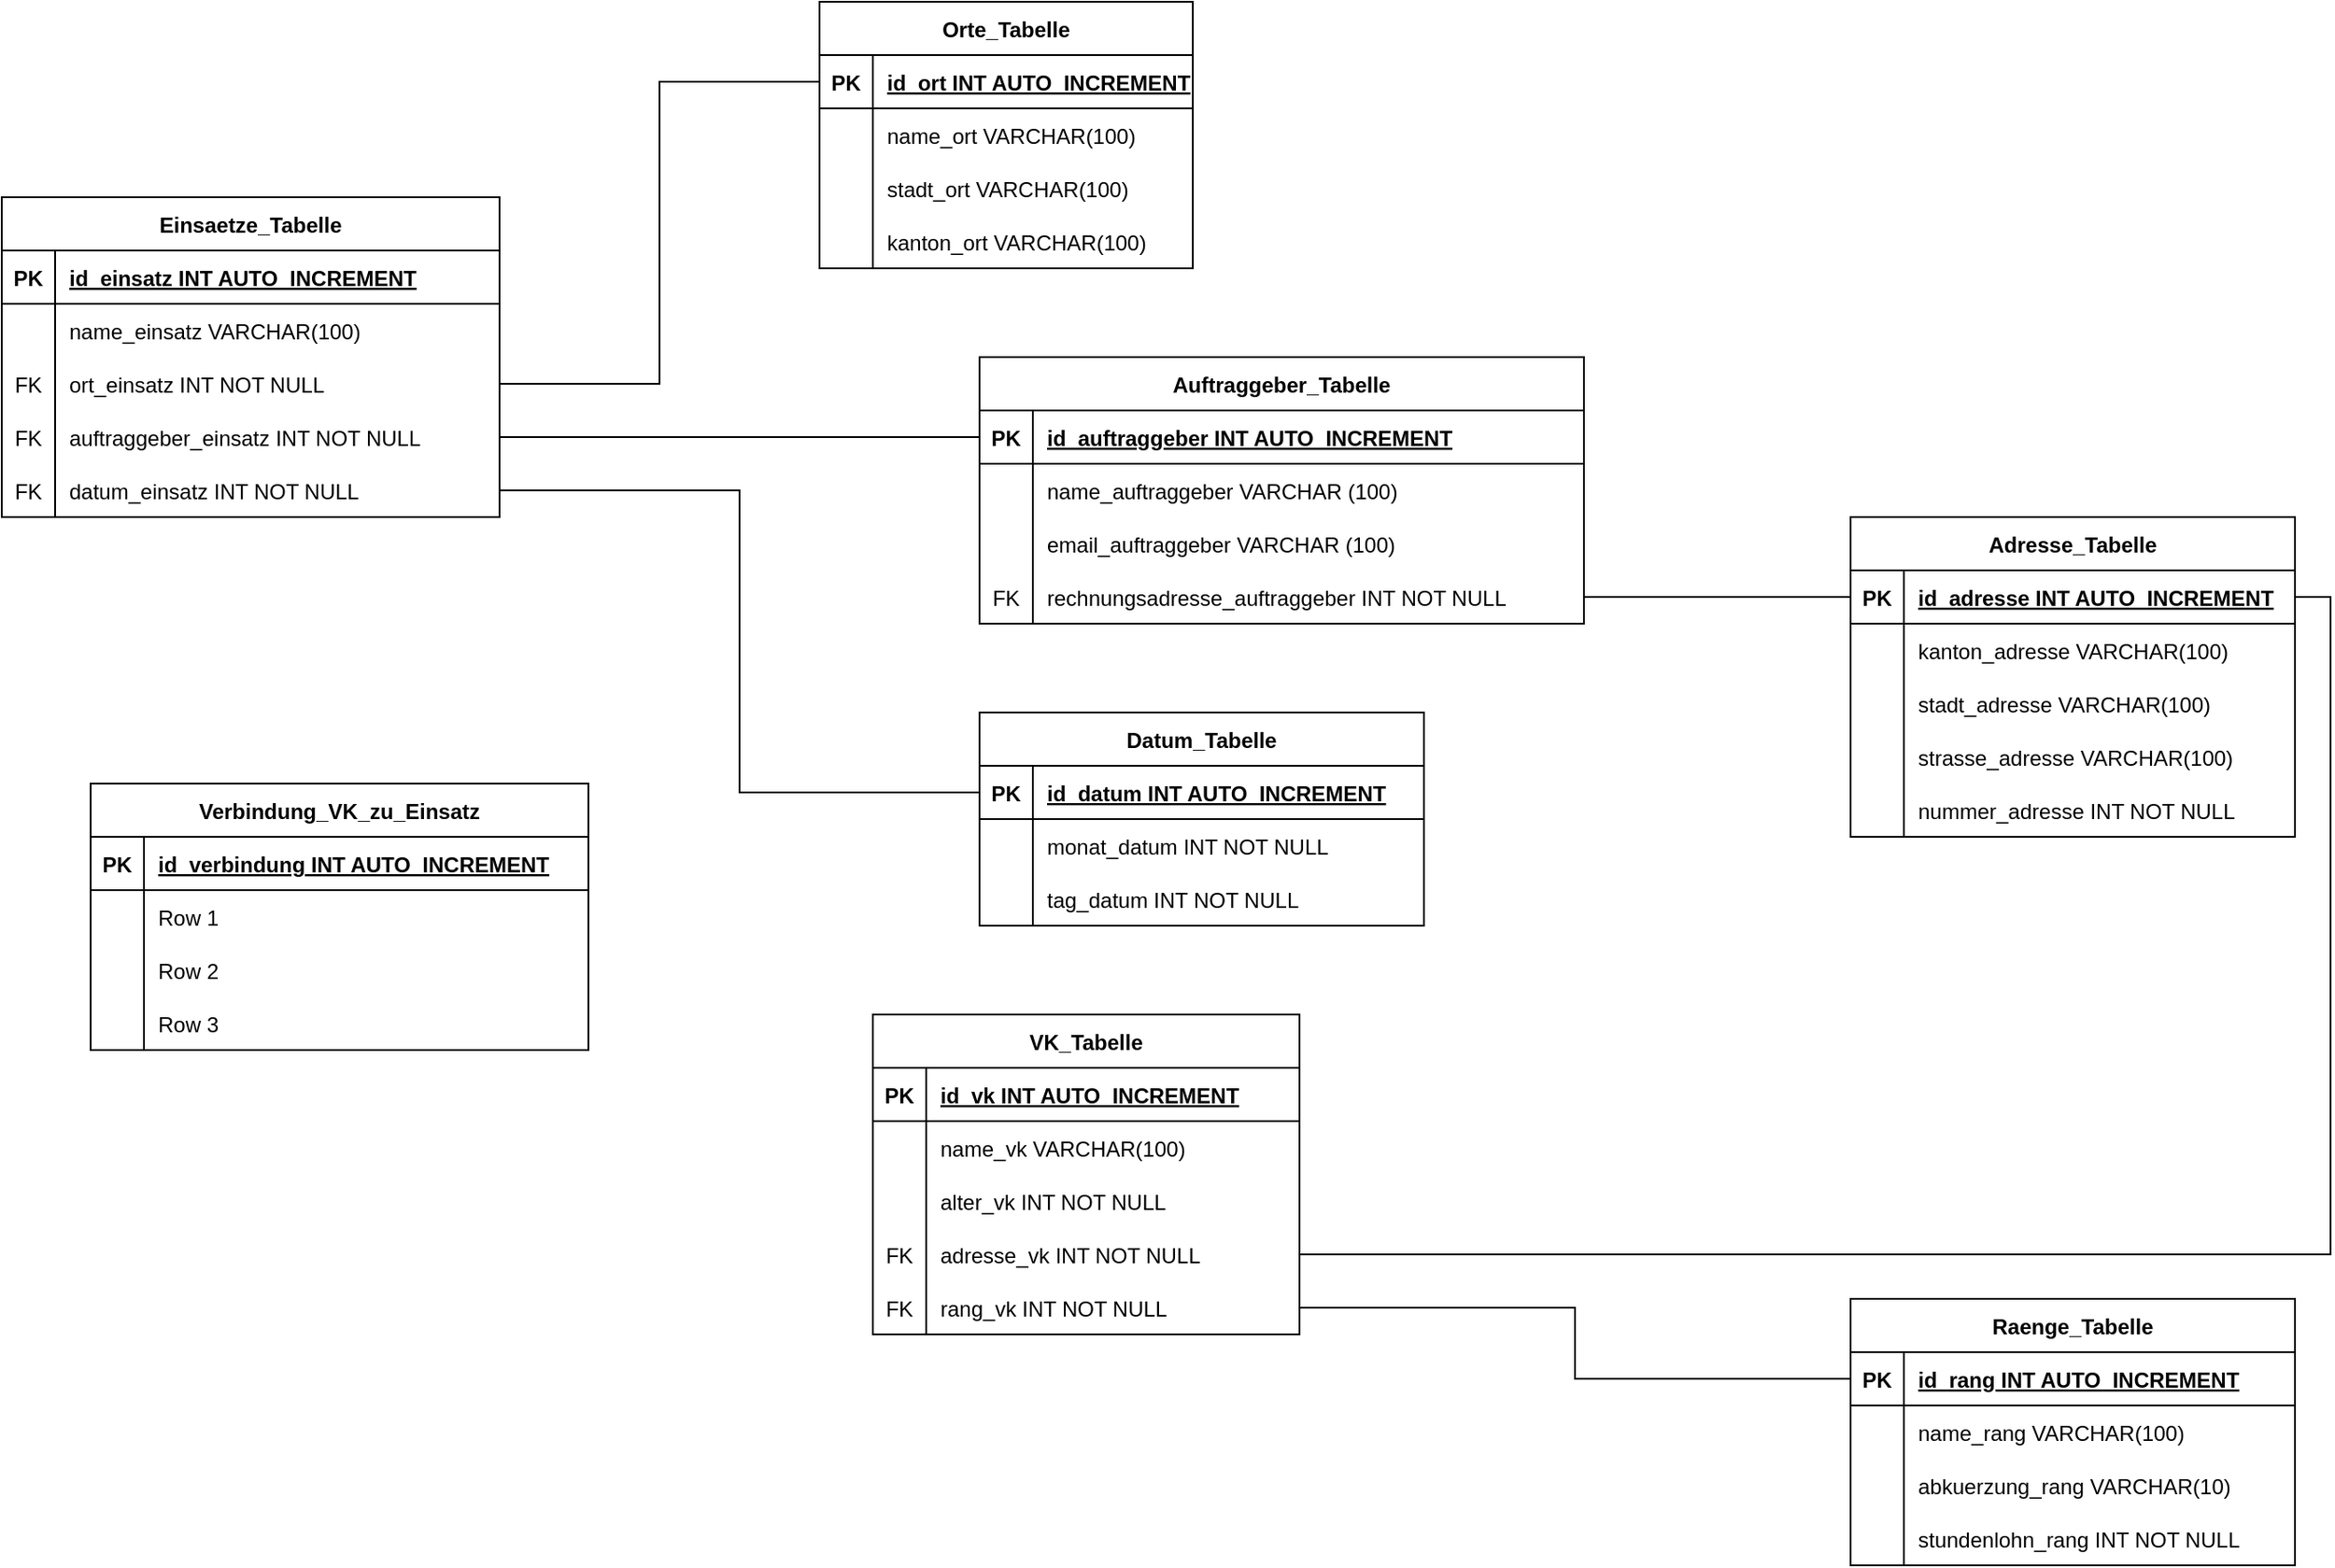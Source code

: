 <mxfile version="20.5.3" type="device"><diagram id="R2lEEEUBdFMjLlhIrx00" name="Page-1"><mxGraphModel dx="1673" dy="934" grid="1" gridSize="10" guides="1" tooltips="1" connect="1" arrows="1" fold="1" page="1" pageScale="1" pageWidth="4681" pageHeight="3300" math="0" shadow="0" extFonts="Permanent Marker^https://fonts.googleapis.com/css?family=Permanent+Marker"><root><mxCell id="0"/><mxCell id="1" parent="0"/><mxCell id="id23W13B1p6ugP3tSp5j-1" value="Einsaetze_Tabelle" style="shape=table;startSize=30;container=1;collapsible=1;childLayout=tableLayout;fixedRows=1;rowLines=0;fontStyle=1;align=center;resizeLast=1;" vertex="1" parent="1"><mxGeometry x="140" y="570" width="280" height="180" as="geometry"/></mxCell><mxCell id="id23W13B1p6ugP3tSp5j-2" value="" style="shape=tableRow;horizontal=0;startSize=0;swimlaneHead=0;swimlaneBody=0;fillColor=none;collapsible=0;dropTarget=0;points=[[0,0.5],[1,0.5]];portConstraint=eastwest;top=0;left=0;right=0;bottom=1;" vertex="1" parent="id23W13B1p6ugP3tSp5j-1"><mxGeometry y="30" width="280" height="30" as="geometry"/></mxCell><mxCell id="id23W13B1p6ugP3tSp5j-3" value="PK" style="shape=partialRectangle;connectable=0;fillColor=none;top=0;left=0;bottom=0;right=0;fontStyle=1;overflow=hidden;" vertex="1" parent="id23W13B1p6ugP3tSp5j-2"><mxGeometry width="30" height="30" as="geometry"><mxRectangle width="30" height="30" as="alternateBounds"/></mxGeometry></mxCell><mxCell id="id23W13B1p6ugP3tSp5j-4" value="id_einsatz INT AUTO_INCREMENT" style="shape=partialRectangle;connectable=0;fillColor=none;top=0;left=0;bottom=0;right=0;align=left;spacingLeft=6;fontStyle=5;overflow=hidden;" vertex="1" parent="id23W13B1p6ugP3tSp5j-2"><mxGeometry x="30" width="250" height="30" as="geometry"><mxRectangle width="250" height="30" as="alternateBounds"/></mxGeometry></mxCell><mxCell id="id23W13B1p6ugP3tSp5j-5" value="" style="shape=tableRow;horizontal=0;startSize=0;swimlaneHead=0;swimlaneBody=0;fillColor=none;collapsible=0;dropTarget=0;points=[[0,0.5],[1,0.5]];portConstraint=eastwest;top=0;left=0;right=0;bottom=0;" vertex="1" parent="id23W13B1p6ugP3tSp5j-1"><mxGeometry y="60" width="280" height="30" as="geometry"/></mxCell><mxCell id="id23W13B1p6ugP3tSp5j-6" value="" style="shape=partialRectangle;connectable=0;fillColor=none;top=0;left=0;bottom=0;right=0;editable=1;overflow=hidden;" vertex="1" parent="id23W13B1p6ugP3tSp5j-5"><mxGeometry width="30" height="30" as="geometry"><mxRectangle width="30" height="30" as="alternateBounds"/></mxGeometry></mxCell><mxCell id="id23W13B1p6ugP3tSp5j-7" value="name_einsatz VARCHAR(100)" style="shape=partialRectangle;connectable=0;fillColor=none;top=0;left=0;bottom=0;right=0;align=left;spacingLeft=6;overflow=hidden;" vertex="1" parent="id23W13B1p6ugP3tSp5j-5"><mxGeometry x="30" width="250" height="30" as="geometry"><mxRectangle width="250" height="30" as="alternateBounds"/></mxGeometry></mxCell><mxCell id="id23W13B1p6ugP3tSp5j-8" value="" style="shape=tableRow;horizontal=0;startSize=0;swimlaneHead=0;swimlaneBody=0;fillColor=none;collapsible=0;dropTarget=0;points=[[0,0.5],[1,0.5]];portConstraint=eastwest;top=0;left=0;right=0;bottom=0;" vertex="1" parent="id23W13B1p6ugP3tSp5j-1"><mxGeometry y="90" width="280" height="30" as="geometry"/></mxCell><mxCell id="id23W13B1p6ugP3tSp5j-9" value="FK" style="shape=partialRectangle;connectable=0;fillColor=none;top=0;left=0;bottom=0;right=0;editable=1;overflow=hidden;" vertex="1" parent="id23W13B1p6ugP3tSp5j-8"><mxGeometry width="30" height="30" as="geometry"><mxRectangle width="30" height="30" as="alternateBounds"/></mxGeometry></mxCell><mxCell id="id23W13B1p6ugP3tSp5j-10" value="ort_einsatz INT NOT NULL" style="shape=partialRectangle;connectable=0;fillColor=none;top=0;left=0;bottom=0;right=0;align=left;spacingLeft=6;overflow=hidden;" vertex="1" parent="id23W13B1p6ugP3tSp5j-8"><mxGeometry x="30" width="250" height="30" as="geometry"><mxRectangle width="250" height="30" as="alternateBounds"/></mxGeometry></mxCell><mxCell id="id23W13B1p6ugP3tSp5j-11" value="" style="shape=tableRow;horizontal=0;startSize=0;swimlaneHead=0;swimlaneBody=0;fillColor=none;collapsible=0;dropTarget=0;points=[[0,0.5],[1,0.5]];portConstraint=eastwest;top=0;left=0;right=0;bottom=0;" vertex="1" parent="id23W13B1p6ugP3tSp5j-1"><mxGeometry y="120" width="280" height="30" as="geometry"/></mxCell><mxCell id="id23W13B1p6ugP3tSp5j-12" value="FK" style="shape=partialRectangle;connectable=0;fillColor=none;top=0;left=0;bottom=0;right=0;editable=1;overflow=hidden;" vertex="1" parent="id23W13B1p6ugP3tSp5j-11"><mxGeometry width="30" height="30" as="geometry"><mxRectangle width="30" height="30" as="alternateBounds"/></mxGeometry></mxCell><mxCell id="id23W13B1p6ugP3tSp5j-13" value="auftraggeber_einsatz INT NOT NULL" style="shape=partialRectangle;connectable=0;fillColor=none;top=0;left=0;bottom=0;right=0;align=left;spacingLeft=6;overflow=hidden;" vertex="1" parent="id23W13B1p6ugP3tSp5j-11"><mxGeometry x="30" width="250" height="30" as="geometry"><mxRectangle width="250" height="30" as="alternateBounds"/></mxGeometry></mxCell><mxCell id="id23W13B1p6ugP3tSp5j-30" value="" style="shape=tableRow;horizontal=0;startSize=0;swimlaneHead=0;swimlaneBody=0;fillColor=none;collapsible=0;dropTarget=0;points=[[0,0.5],[1,0.5]];portConstraint=eastwest;top=0;left=0;right=0;bottom=0;" vertex="1" parent="id23W13B1p6ugP3tSp5j-1"><mxGeometry y="150" width="280" height="30" as="geometry"/></mxCell><mxCell id="id23W13B1p6ugP3tSp5j-31" value="FK" style="shape=partialRectangle;connectable=0;fillColor=none;top=0;left=0;bottom=0;right=0;editable=1;overflow=hidden;" vertex="1" parent="id23W13B1p6ugP3tSp5j-30"><mxGeometry width="30" height="30" as="geometry"><mxRectangle width="30" height="30" as="alternateBounds"/></mxGeometry></mxCell><mxCell id="id23W13B1p6ugP3tSp5j-32" value="datum_einsatz INT NOT NULL" style="shape=partialRectangle;connectable=0;fillColor=none;top=0;left=0;bottom=0;right=0;align=left;spacingLeft=6;overflow=hidden;" vertex="1" parent="id23W13B1p6ugP3tSp5j-30"><mxGeometry x="30" width="250" height="30" as="geometry"><mxRectangle width="250" height="30" as="alternateBounds"/></mxGeometry></mxCell><mxCell id="id23W13B1p6ugP3tSp5j-14" value="Orte_Tabelle" style="shape=table;startSize=30;container=1;collapsible=1;childLayout=tableLayout;fixedRows=1;rowLines=0;fontStyle=1;align=center;resizeLast=1;" vertex="1" parent="1"><mxGeometry x="600" y="460" width="210" height="150" as="geometry"/></mxCell><mxCell id="id23W13B1p6ugP3tSp5j-15" value="" style="shape=tableRow;horizontal=0;startSize=0;swimlaneHead=0;swimlaneBody=0;fillColor=none;collapsible=0;dropTarget=0;points=[[0,0.5],[1,0.5]];portConstraint=eastwest;top=0;left=0;right=0;bottom=1;" vertex="1" parent="id23W13B1p6ugP3tSp5j-14"><mxGeometry y="30" width="210" height="30" as="geometry"/></mxCell><mxCell id="id23W13B1p6ugP3tSp5j-16" value="PK" style="shape=partialRectangle;connectable=0;fillColor=none;top=0;left=0;bottom=0;right=0;fontStyle=1;overflow=hidden;" vertex="1" parent="id23W13B1p6ugP3tSp5j-15"><mxGeometry width="30" height="30" as="geometry"><mxRectangle width="30" height="30" as="alternateBounds"/></mxGeometry></mxCell><mxCell id="id23W13B1p6ugP3tSp5j-17" value="id_ort INT AUTO_INCREMENT" style="shape=partialRectangle;connectable=0;fillColor=none;top=0;left=0;bottom=0;right=0;align=left;spacingLeft=6;fontStyle=5;overflow=hidden;" vertex="1" parent="id23W13B1p6ugP3tSp5j-15"><mxGeometry x="30" width="180" height="30" as="geometry"><mxRectangle width="180" height="30" as="alternateBounds"/></mxGeometry></mxCell><mxCell id="id23W13B1p6ugP3tSp5j-18" value="" style="shape=tableRow;horizontal=0;startSize=0;swimlaneHead=0;swimlaneBody=0;fillColor=none;collapsible=0;dropTarget=0;points=[[0,0.5],[1,0.5]];portConstraint=eastwest;top=0;left=0;right=0;bottom=0;" vertex="1" parent="id23W13B1p6ugP3tSp5j-14"><mxGeometry y="60" width="210" height="30" as="geometry"/></mxCell><mxCell id="id23W13B1p6ugP3tSp5j-19" value="" style="shape=partialRectangle;connectable=0;fillColor=none;top=0;left=0;bottom=0;right=0;editable=1;overflow=hidden;" vertex="1" parent="id23W13B1p6ugP3tSp5j-18"><mxGeometry width="30" height="30" as="geometry"><mxRectangle width="30" height="30" as="alternateBounds"/></mxGeometry></mxCell><mxCell id="id23W13B1p6ugP3tSp5j-20" value="name_ort VARCHAR(100)" style="shape=partialRectangle;connectable=0;fillColor=none;top=0;left=0;bottom=0;right=0;align=left;spacingLeft=6;overflow=hidden;" vertex="1" parent="id23W13B1p6ugP3tSp5j-18"><mxGeometry x="30" width="180" height="30" as="geometry"><mxRectangle width="180" height="30" as="alternateBounds"/></mxGeometry></mxCell><mxCell id="id23W13B1p6ugP3tSp5j-21" value="" style="shape=tableRow;horizontal=0;startSize=0;swimlaneHead=0;swimlaneBody=0;fillColor=none;collapsible=0;dropTarget=0;points=[[0,0.5],[1,0.5]];portConstraint=eastwest;top=0;left=0;right=0;bottom=0;" vertex="1" parent="id23W13B1p6ugP3tSp5j-14"><mxGeometry y="90" width="210" height="30" as="geometry"/></mxCell><mxCell id="id23W13B1p6ugP3tSp5j-22" value="" style="shape=partialRectangle;connectable=0;fillColor=none;top=0;left=0;bottom=0;right=0;editable=1;overflow=hidden;" vertex="1" parent="id23W13B1p6ugP3tSp5j-21"><mxGeometry width="30" height="30" as="geometry"><mxRectangle width="30" height="30" as="alternateBounds"/></mxGeometry></mxCell><mxCell id="id23W13B1p6ugP3tSp5j-23" value="stadt_ort VARCHAR(100)" style="shape=partialRectangle;connectable=0;fillColor=none;top=0;left=0;bottom=0;right=0;align=left;spacingLeft=6;overflow=hidden;" vertex="1" parent="id23W13B1p6ugP3tSp5j-21"><mxGeometry x="30" width="180" height="30" as="geometry"><mxRectangle width="180" height="30" as="alternateBounds"/></mxGeometry></mxCell><mxCell id="id23W13B1p6ugP3tSp5j-24" value="" style="shape=tableRow;horizontal=0;startSize=0;swimlaneHead=0;swimlaneBody=0;fillColor=none;collapsible=0;dropTarget=0;points=[[0,0.5],[1,0.5]];portConstraint=eastwest;top=0;left=0;right=0;bottom=0;" vertex="1" parent="id23W13B1p6ugP3tSp5j-14"><mxGeometry y="120" width="210" height="30" as="geometry"/></mxCell><mxCell id="id23W13B1p6ugP3tSp5j-25" value="" style="shape=partialRectangle;connectable=0;fillColor=none;top=0;left=0;bottom=0;right=0;editable=1;overflow=hidden;" vertex="1" parent="id23W13B1p6ugP3tSp5j-24"><mxGeometry width="30" height="30" as="geometry"><mxRectangle width="30" height="30" as="alternateBounds"/></mxGeometry></mxCell><mxCell id="id23W13B1p6ugP3tSp5j-26" value="kanton_ort VARCHAR(100)" style="shape=partialRectangle;connectable=0;fillColor=none;top=0;left=0;bottom=0;right=0;align=left;spacingLeft=6;overflow=hidden;" vertex="1" parent="id23W13B1p6ugP3tSp5j-24"><mxGeometry x="30" width="180" height="30" as="geometry"><mxRectangle width="180" height="30" as="alternateBounds"/></mxGeometry></mxCell><mxCell id="id23W13B1p6ugP3tSp5j-33" value="Auftraggeber_Tabelle" style="shape=table;startSize=30;container=1;collapsible=1;childLayout=tableLayout;fixedRows=1;rowLines=0;fontStyle=1;align=center;resizeLast=1;" vertex="1" parent="1"><mxGeometry x="690" y="660" width="340" height="150" as="geometry"/></mxCell><mxCell id="id23W13B1p6ugP3tSp5j-34" value="" style="shape=tableRow;horizontal=0;startSize=0;swimlaneHead=0;swimlaneBody=0;fillColor=none;collapsible=0;dropTarget=0;points=[[0,0.5],[1,0.5]];portConstraint=eastwest;top=0;left=0;right=0;bottom=1;" vertex="1" parent="id23W13B1p6ugP3tSp5j-33"><mxGeometry y="30" width="340" height="30" as="geometry"/></mxCell><mxCell id="id23W13B1p6ugP3tSp5j-35" value="PK" style="shape=partialRectangle;connectable=0;fillColor=none;top=0;left=0;bottom=0;right=0;fontStyle=1;overflow=hidden;" vertex="1" parent="id23W13B1p6ugP3tSp5j-34"><mxGeometry width="30" height="30" as="geometry"><mxRectangle width="30" height="30" as="alternateBounds"/></mxGeometry></mxCell><mxCell id="id23W13B1p6ugP3tSp5j-36" value="id_auftraggeber INT AUTO_INCREMENT" style="shape=partialRectangle;connectable=0;fillColor=none;top=0;left=0;bottom=0;right=0;align=left;spacingLeft=6;fontStyle=5;overflow=hidden;" vertex="1" parent="id23W13B1p6ugP3tSp5j-34"><mxGeometry x="30" width="310" height="30" as="geometry"><mxRectangle width="310" height="30" as="alternateBounds"/></mxGeometry></mxCell><mxCell id="id23W13B1p6ugP3tSp5j-37" value="" style="shape=tableRow;horizontal=0;startSize=0;swimlaneHead=0;swimlaneBody=0;fillColor=none;collapsible=0;dropTarget=0;points=[[0,0.5],[1,0.5]];portConstraint=eastwest;top=0;left=0;right=0;bottom=0;" vertex="1" parent="id23W13B1p6ugP3tSp5j-33"><mxGeometry y="60" width="340" height="30" as="geometry"/></mxCell><mxCell id="id23W13B1p6ugP3tSp5j-38" value="" style="shape=partialRectangle;connectable=0;fillColor=none;top=0;left=0;bottom=0;right=0;editable=1;overflow=hidden;" vertex="1" parent="id23W13B1p6ugP3tSp5j-37"><mxGeometry width="30" height="30" as="geometry"><mxRectangle width="30" height="30" as="alternateBounds"/></mxGeometry></mxCell><mxCell id="id23W13B1p6ugP3tSp5j-39" value="name_auftraggeber VARCHAR (100)" style="shape=partialRectangle;connectable=0;fillColor=none;top=0;left=0;bottom=0;right=0;align=left;spacingLeft=6;overflow=hidden;" vertex="1" parent="id23W13B1p6ugP3tSp5j-37"><mxGeometry x="30" width="310" height="30" as="geometry"><mxRectangle width="310" height="30" as="alternateBounds"/></mxGeometry></mxCell><mxCell id="id23W13B1p6ugP3tSp5j-40" value="" style="shape=tableRow;horizontal=0;startSize=0;swimlaneHead=0;swimlaneBody=0;fillColor=none;collapsible=0;dropTarget=0;points=[[0,0.5],[1,0.5]];portConstraint=eastwest;top=0;left=0;right=0;bottom=0;" vertex="1" parent="id23W13B1p6ugP3tSp5j-33"><mxGeometry y="90" width="340" height="30" as="geometry"/></mxCell><mxCell id="id23W13B1p6ugP3tSp5j-41" value="" style="shape=partialRectangle;connectable=0;fillColor=none;top=0;left=0;bottom=0;right=0;editable=1;overflow=hidden;" vertex="1" parent="id23W13B1p6ugP3tSp5j-40"><mxGeometry width="30" height="30" as="geometry"><mxRectangle width="30" height="30" as="alternateBounds"/></mxGeometry></mxCell><mxCell id="id23W13B1p6ugP3tSp5j-42" value="email_auftraggeber VARCHAR (100)" style="shape=partialRectangle;connectable=0;fillColor=none;top=0;left=0;bottom=0;right=0;align=left;spacingLeft=6;overflow=hidden;" vertex="1" parent="id23W13B1p6ugP3tSp5j-40"><mxGeometry x="30" width="310" height="30" as="geometry"><mxRectangle width="310" height="30" as="alternateBounds"/></mxGeometry></mxCell><mxCell id="id23W13B1p6ugP3tSp5j-43" value="" style="shape=tableRow;horizontal=0;startSize=0;swimlaneHead=0;swimlaneBody=0;fillColor=none;collapsible=0;dropTarget=0;points=[[0,0.5],[1,0.5]];portConstraint=eastwest;top=0;left=0;right=0;bottom=0;" vertex="1" parent="id23W13B1p6ugP3tSp5j-33"><mxGeometry y="120" width="340" height="30" as="geometry"/></mxCell><mxCell id="id23W13B1p6ugP3tSp5j-44" value="FK" style="shape=partialRectangle;connectable=0;fillColor=none;top=0;left=0;bottom=0;right=0;editable=1;overflow=hidden;" vertex="1" parent="id23W13B1p6ugP3tSp5j-43"><mxGeometry width="30" height="30" as="geometry"><mxRectangle width="30" height="30" as="alternateBounds"/></mxGeometry></mxCell><mxCell id="id23W13B1p6ugP3tSp5j-45" value="rechnungsadresse_auftraggeber INT NOT NULL" style="shape=partialRectangle;connectable=0;fillColor=none;top=0;left=0;bottom=0;right=0;align=left;spacingLeft=6;overflow=hidden;" vertex="1" parent="id23W13B1p6ugP3tSp5j-43"><mxGeometry x="30" width="310" height="30" as="geometry"><mxRectangle width="310" height="30" as="alternateBounds"/></mxGeometry></mxCell><mxCell id="id23W13B1p6ugP3tSp5j-46" style="edgeStyle=orthogonalEdgeStyle;rounded=0;orthogonalLoop=1;jettySize=auto;html=1;exitX=1;exitY=0.5;exitDx=0;exitDy=0;entryX=0;entryY=0.5;entryDx=0;entryDy=0;endArrow=none;endFill=0;" edge="1" parent="1" source="id23W13B1p6ugP3tSp5j-8" target="id23W13B1p6ugP3tSp5j-15"><mxGeometry relative="1" as="geometry"/></mxCell><mxCell id="id23W13B1p6ugP3tSp5j-47" style="edgeStyle=orthogonalEdgeStyle;rounded=0;orthogonalLoop=1;jettySize=auto;html=1;exitX=1;exitY=0.5;exitDx=0;exitDy=0;entryX=0;entryY=0.5;entryDx=0;entryDy=0;endArrow=none;endFill=0;" edge="1" parent="1" source="id23W13B1p6ugP3tSp5j-11" target="id23W13B1p6ugP3tSp5j-34"><mxGeometry relative="1" as="geometry"/></mxCell><mxCell id="id23W13B1p6ugP3tSp5j-48" value="Adresse_Tabelle" style="shape=table;startSize=30;container=1;collapsible=1;childLayout=tableLayout;fixedRows=1;rowLines=0;fontStyle=1;align=center;resizeLast=1;" vertex="1" parent="1"><mxGeometry x="1180" y="750" width="250" height="180" as="geometry"/></mxCell><mxCell id="id23W13B1p6ugP3tSp5j-49" value="" style="shape=tableRow;horizontal=0;startSize=0;swimlaneHead=0;swimlaneBody=0;fillColor=none;collapsible=0;dropTarget=0;points=[[0,0.5],[1,0.5]];portConstraint=eastwest;top=0;left=0;right=0;bottom=1;" vertex="1" parent="id23W13B1p6ugP3tSp5j-48"><mxGeometry y="30" width="250" height="30" as="geometry"/></mxCell><mxCell id="id23W13B1p6ugP3tSp5j-50" value="PK" style="shape=partialRectangle;connectable=0;fillColor=none;top=0;left=0;bottom=0;right=0;fontStyle=1;overflow=hidden;" vertex="1" parent="id23W13B1p6ugP3tSp5j-49"><mxGeometry width="30" height="30" as="geometry"><mxRectangle width="30" height="30" as="alternateBounds"/></mxGeometry></mxCell><mxCell id="id23W13B1p6ugP3tSp5j-51" value="id_adresse INT AUTO_INCREMENT" style="shape=partialRectangle;connectable=0;fillColor=none;top=0;left=0;bottom=0;right=0;align=left;spacingLeft=6;fontStyle=5;overflow=hidden;" vertex="1" parent="id23W13B1p6ugP3tSp5j-49"><mxGeometry x="30" width="220" height="30" as="geometry"><mxRectangle width="220" height="30" as="alternateBounds"/></mxGeometry></mxCell><mxCell id="id23W13B1p6ugP3tSp5j-52" value="" style="shape=tableRow;horizontal=0;startSize=0;swimlaneHead=0;swimlaneBody=0;fillColor=none;collapsible=0;dropTarget=0;points=[[0,0.5],[1,0.5]];portConstraint=eastwest;top=0;left=0;right=0;bottom=0;" vertex="1" parent="id23W13B1p6ugP3tSp5j-48"><mxGeometry y="60" width="250" height="30" as="geometry"/></mxCell><mxCell id="id23W13B1p6ugP3tSp5j-53" value="" style="shape=partialRectangle;connectable=0;fillColor=none;top=0;left=0;bottom=0;right=0;editable=1;overflow=hidden;" vertex="1" parent="id23W13B1p6ugP3tSp5j-52"><mxGeometry width="30" height="30" as="geometry"><mxRectangle width="30" height="30" as="alternateBounds"/></mxGeometry></mxCell><mxCell id="id23W13B1p6ugP3tSp5j-54" value="kanton_adresse VARCHAR(100)" style="shape=partialRectangle;connectable=0;fillColor=none;top=0;left=0;bottom=0;right=0;align=left;spacingLeft=6;overflow=hidden;" vertex="1" parent="id23W13B1p6ugP3tSp5j-52"><mxGeometry x="30" width="220" height="30" as="geometry"><mxRectangle width="220" height="30" as="alternateBounds"/></mxGeometry></mxCell><mxCell id="id23W13B1p6ugP3tSp5j-55" value="" style="shape=tableRow;horizontal=0;startSize=0;swimlaneHead=0;swimlaneBody=0;fillColor=none;collapsible=0;dropTarget=0;points=[[0,0.5],[1,0.5]];portConstraint=eastwest;top=0;left=0;right=0;bottom=0;" vertex="1" parent="id23W13B1p6ugP3tSp5j-48"><mxGeometry y="90" width="250" height="30" as="geometry"/></mxCell><mxCell id="id23W13B1p6ugP3tSp5j-56" value="" style="shape=partialRectangle;connectable=0;fillColor=none;top=0;left=0;bottom=0;right=0;editable=1;overflow=hidden;" vertex="1" parent="id23W13B1p6ugP3tSp5j-55"><mxGeometry width="30" height="30" as="geometry"><mxRectangle width="30" height="30" as="alternateBounds"/></mxGeometry></mxCell><mxCell id="id23W13B1p6ugP3tSp5j-57" value="stadt_adresse VARCHAR(100)" style="shape=partialRectangle;connectable=0;fillColor=none;top=0;left=0;bottom=0;right=0;align=left;spacingLeft=6;overflow=hidden;" vertex="1" parent="id23W13B1p6ugP3tSp5j-55"><mxGeometry x="30" width="220" height="30" as="geometry"><mxRectangle width="220" height="30" as="alternateBounds"/></mxGeometry></mxCell><mxCell id="id23W13B1p6ugP3tSp5j-58" value="" style="shape=tableRow;horizontal=0;startSize=0;swimlaneHead=0;swimlaneBody=0;fillColor=none;collapsible=0;dropTarget=0;points=[[0,0.5],[1,0.5]];portConstraint=eastwest;top=0;left=0;right=0;bottom=0;" vertex="1" parent="id23W13B1p6ugP3tSp5j-48"><mxGeometry y="120" width="250" height="30" as="geometry"/></mxCell><mxCell id="id23W13B1p6ugP3tSp5j-59" value="" style="shape=partialRectangle;connectable=0;fillColor=none;top=0;left=0;bottom=0;right=0;editable=1;overflow=hidden;" vertex="1" parent="id23W13B1p6ugP3tSp5j-58"><mxGeometry width="30" height="30" as="geometry"><mxRectangle width="30" height="30" as="alternateBounds"/></mxGeometry></mxCell><mxCell id="id23W13B1p6ugP3tSp5j-60" value="strasse_adresse VARCHAR(100)" style="shape=partialRectangle;connectable=0;fillColor=none;top=0;left=0;bottom=0;right=0;align=left;spacingLeft=6;overflow=hidden;" vertex="1" parent="id23W13B1p6ugP3tSp5j-58"><mxGeometry x="30" width="220" height="30" as="geometry"><mxRectangle width="220" height="30" as="alternateBounds"/></mxGeometry></mxCell><mxCell id="id23W13B1p6ugP3tSp5j-64" value="" style="shape=tableRow;horizontal=0;startSize=0;swimlaneHead=0;swimlaneBody=0;fillColor=none;collapsible=0;dropTarget=0;points=[[0,0.5],[1,0.5]];portConstraint=eastwest;top=0;left=0;right=0;bottom=0;" vertex="1" parent="id23W13B1p6ugP3tSp5j-48"><mxGeometry y="150" width="250" height="30" as="geometry"/></mxCell><mxCell id="id23W13B1p6ugP3tSp5j-65" value="" style="shape=partialRectangle;connectable=0;fillColor=none;top=0;left=0;bottom=0;right=0;editable=1;overflow=hidden;" vertex="1" parent="id23W13B1p6ugP3tSp5j-64"><mxGeometry width="30" height="30" as="geometry"><mxRectangle width="30" height="30" as="alternateBounds"/></mxGeometry></mxCell><mxCell id="id23W13B1p6ugP3tSp5j-66" value="nummer_adresse INT NOT NULL" style="shape=partialRectangle;connectable=0;fillColor=none;top=0;left=0;bottom=0;right=0;align=left;spacingLeft=6;overflow=hidden;" vertex="1" parent="id23W13B1p6ugP3tSp5j-64"><mxGeometry x="30" width="220" height="30" as="geometry"><mxRectangle width="220" height="30" as="alternateBounds"/></mxGeometry></mxCell><mxCell id="id23W13B1p6ugP3tSp5j-67" style="edgeStyle=orthogonalEdgeStyle;rounded=0;orthogonalLoop=1;jettySize=auto;html=1;exitX=1;exitY=0.5;exitDx=0;exitDy=0;entryX=0;entryY=0.5;entryDx=0;entryDy=0;endArrow=none;endFill=0;" edge="1" parent="1" source="id23W13B1p6ugP3tSp5j-43" target="id23W13B1p6ugP3tSp5j-49"><mxGeometry relative="1" as="geometry"/></mxCell><mxCell id="id23W13B1p6ugP3tSp5j-81" value="Datum_Tabelle" style="shape=table;startSize=30;container=1;collapsible=1;childLayout=tableLayout;fixedRows=1;rowLines=0;fontStyle=1;align=center;resizeLast=1;" vertex="1" parent="1"><mxGeometry x="690" y="860" width="250" height="120" as="geometry"/></mxCell><mxCell id="id23W13B1p6ugP3tSp5j-82" value="" style="shape=tableRow;horizontal=0;startSize=0;swimlaneHead=0;swimlaneBody=0;fillColor=none;collapsible=0;dropTarget=0;points=[[0,0.5],[1,0.5]];portConstraint=eastwest;top=0;left=0;right=0;bottom=1;" vertex="1" parent="id23W13B1p6ugP3tSp5j-81"><mxGeometry y="30" width="250" height="30" as="geometry"/></mxCell><mxCell id="id23W13B1p6ugP3tSp5j-83" value="PK" style="shape=partialRectangle;connectable=0;fillColor=none;top=0;left=0;bottom=0;right=0;fontStyle=1;overflow=hidden;" vertex="1" parent="id23W13B1p6ugP3tSp5j-82"><mxGeometry width="30" height="30" as="geometry"><mxRectangle width="30" height="30" as="alternateBounds"/></mxGeometry></mxCell><mxCell id="id23W13B1p6ugP3tSp5j-84" value="id_datum INT AUTO_INCREMENT" style="shape=partialRectangle;connectable=0;fillColor=none;top=0;left=0;bottom=0;right=0;align=left;spacingLeft=6;fontStyle=5;overflow=hidden;" vertex="1" parent="id23W13B1p6ugP3tSp5j-82"><mxGeometry x="30" width="220" height="30" as="geometry"><mxRectangle width="220" height="30" as="alternateBounds"/></mxGeometry></mxCell><mxCell id="id23W13B1p6ugP3tSp5j-85" value="" style="shape=tableRow;horizontal=0;startSize=0;swimlaneHead=0;swimlaneBody=0;fillColor=none;collapsible=0;dropTarget=0;points=[[0,0.5],[1,0.5]];portConstraint=eastwest;top=0;left=0;right=0;bottom=0;" vertex="1" parent="id23W13B1p6ugP3tSp5j-81"><mxGeometry y="60" width="250" height="30" as="geometry"/></mxCell><mxCell id="id23W13B1p6ugP3tSp5j-86" value="" style="shape=partialRectangle;connectable=0;fillColor=none;top=0;left=0;bottom=0;right=0;editable=1;overflow=hidden;" vertex="1" parent="id23W13B1p6ugP3tSp5j-85"><mxGeometry width="30" height="30" as="geometry"><mxRectangle width="30" height="30" as="alternateBounds"/></mxGeometry></mxCell><mxCell id="id23W13B1p6ugP3tSp5j-87" value="monat_datum INT NOT NULL" style="shape=partialRectangle;connectable=0;fillColor=none;top=0;left=0;bottom=0;right=0;align=left;spacingLeft=6;overflow=hidden;" vertex="1" parent="id23W13B1p6ugP3tSp5j-85"><mxGeometry x="30" width="220" height="30" as="geometry"><mxRectangle width="220" height="30" as="alternateBounds"/></mxGeometry></mxCell><mxCell id="id23W13B1p6ugP3tSp5j-88" value="" style="shape=tableRow;horizontal=0;startSize=0;swimlaneHead=0;swimlaneBody=0;fillColor=none;collapsible=0;dropTarget=0;points=[[0,0.5],[1,0.5]];portConstraint=eastwest;top=0;left=0;right=0;bottom=0;" vertex="1" parent="id23W13B1p6ugP3tSp5j-81"><mxGeometry y="90" width="250" height="30" as="geometry"/></mxCell><mxCell id="id23W13B1p6ugP3tSp5j-89" value="" style="shape=partialRectangle;connectable=0;fillColor=none;top=0;left=0;bottom=0;right=0;editable=1;overflow=hidden;" vertex="1" parent="id23W13B1p6ugP3tSp5j-88"><mxGeometry width="30" height="30" as="geometry"><mxRectangle width="30" height="30" as="alternateBounds"/></mxGeometry></mxCell><mxCell id="id23W13B1p6ugP3tSp5j-90" value="tag_datum INT NOT NULL" style="shape=partialRectangle;connectable=0;fillColor=none;top=0;left=0;bottom=0;right=0;align=left;spacingLeft=6;overflow=hidden;" vertex="1" parent="id23W13B1p6ugP3tSp5j-88"><mxGeometry x="30" width="220" height="30" as="geometry"><mxRectangle width="220" height="30" as="alternateBounds"/></mxGeometry></mxCell><mxCell id="id23W13B1p6ugP3tSp5j-95" style="edgeStyle=orthogonalEdgeStyle;rounded=0;orthogonalLoop=1;jettySize=auto;html=1;exitX=1;exitY=0.5;exitDx=0;exitDy=0;entryX=0;entryY=0.5;entryDx=0;entryDy=0;endArrow=none;endFill=0;" edge="1" parent="1" source="id23W13B1p6ugP3tSp5j-30" target="id23W13B1p6ugP3tSp5j-82"><mxGeometry relative="1" as="geometry"/></mxCell><mxCell id="id23W13B1p6ugP3tSp5j-109" value="VK_Tabelle" style="shape=table;startSize=30;container=1;collapsible=1;childLayout=tableLayout;fixedRows=1;rowLines=0;fontStyle=1;align=center;resizeLast=1;" vertex="1" parent="1"><mxGeometry x="630" y="1030" width="240" height="180" as="geometry"/></mxCell><mxCell id="id23W13B1p6ugP3tSp5j-110" value="" style="shape=tableRow;horizontal=0;startSize=0;swimlaneHead=0;swimlaneBody=0;fillColor=none;collapsible=0;dropTarget=0;points=[[0,0.5],[1,0.5]];portConstraint=eastwest;top=0;left=0;right=0;bottom=1;" vertex="1" parent="id23W13B1p6ugP3tSp5j-109"><mxGeometry y="30" width="240" height="30" as="geometry"/></mxCell><mxCell id="id23W13B1p6ugP3tSp5j-111" value="PK" style="shape=partialRectangle;connectable=0;fillColor=none;top=0;left=0;bottom=0;right=0;fontStyle=1;overflow=hidden;" vertex="1" parent="id23W13B1p6ugP3tSp5j-110"><mxGeometry width="30" height="30" as="geometry"><mxRectangle width="30" height="30" as="alternateBounds"/></mxGeometry></mxCell><mxCell id="id23W13B1p6ugP3tSp5j-112" value="id_vk INT AUTO_INCREMENT" style="shape=partialRectangle;connectable=0;fillColor=none;top=0;left=0;bottom=0;right=0;align=left;spacingLeft=6;fontStyle=5;overflow=hidden;" vertex="1" parent="id23W13B1p6ugP3tSp5j-110"><mxGeometry x="30" width="210" height="30" as="geometry"><mxRectangle width="210" height="30" as="alternateBounds"/></mxGeometry></mxCell><mxCell id="id23W13B1p6ugP3tSp5j-113" value="" style="shape=tableRow;horizontal=0;startSize=0;swimlaneHead=0;swimlaneBody=0;fillColor=none;collapsible=0;dropTarget=0;points=[[0,0.5],[1,0.5]];portConstraint=eastwest;top=0;left=0;right=0;bottom=0;" vertex="1" parent="id23W13B1p6ugP3tSp5j-109"><mxGeometry y="60" width="240" height="30" as="geometry"/></mxCell><mxCell id="id23W13B1p6ugP3tSp5j-114" value="" style="shape=partialRectangle;connectable=0;fillColor=none;top=0;left=0;bottom=0;right=0;editable=1;overflow=hidden;" vertex="1" parent="id23W13B1p6ugP3tSp5j-113"><mxGeometry width="30" height="30" as="geometry"><mxRectangle width="30" height="30" as="alternateBounds"/></mxGeometry></mxCell><mxCell id="id23W13B1p6ugP3tSp5j-115" value="name_vk VARCHAR(100)" style="shape=partialRectangle;connectable=0;fillColor=none;top=0;left=0;bottom=0;right=0;align=left;spacingLeft=6;overflow=hidden;" vertex="1" parent="id23W13B1p6ugP3tSp5j-113"><mxGeometry x="30" width="210" height="30" as="geometry"><mxRectangle width="210" height="30" as="alternateBounds"/></mxGeometry></mxCell><mxCell id="id23W13B1p6ugP3tSp5j-116" value="" style="shape=tableRow;horizontal=0;startSize=0;swimlaneHead=0;swimlaneBody=0;fillColor=none;collapsible=0;dropTarget=0;points=[[0,0.5],[1,0.5]];portConstraint=eastwest;top=0;left=0;right=0;bottom=0;" vertex="1" parent="id23W13B1p6ugP3tSp5j-109"><mxGeometry y="90" width="240" height="30" as="geometry"/></mxCell><mxCell id="id23W13B1p6ugP3tSp5j-117" value="" style="shape=partialRectangle;connectable=0;fillColor=none;top=0;left=0;bottom=0;right=0;editable=1;overflow=hidden;" vertex="1" parent="id23W13B1p6ugP3tSp5j-116"><mxGeometry width="30" height="30" as="geometry"><mxRectangle width="30" height="30" as="alternateBounds"/></mxGeometry></mxCell><mxCell id="id23W13B1p6ugP3tSp5j-118" value="alter_vk INT NOT NULL" style="shape=partialRectangle;connectable=0;fillColor=none;top=0;left=0;bottom=0;right=0;align=left;spacingLeft=6;overflow=hidden;" vertex="1" parent="id23W13B1p6ugP3tSp5j-116"><mxGeometry x="30" width="210" height="30" as="geometry"><mxRectangle width="210" height="30" as="alternateBounds"/></mxGeometry></mxCell><mxCell id="id23W13B1p6ugP3tSp5j-119" value="" style="shape=tableRow;horizontal=0;startSize=0;swimlaneHead=0;swimlaneBody=0;fillColor=none;collapsible=0;dropTarget=0;points=[[0,0.5],[1,0.5]];portConstraint=eastwest;top=0;left=0;right=0;bottom=0;" vertex="1" parent="id23W13B1p6ugP3tSp5j-109"><mxGeometry y="120" width="240" height="30" as="geometry"/></mxCell><mxCell id="id23W13B1p6ugP3tSp5j-120" value="FK" style="shape=partialRectangle;connectable=0;fillColor=none;top=0;left=0;bottom=0;right=0;editable=1;overflow=hidden;" vertex="1" parent="id23W13B1p6ugP3tSp5j-119"><mxGeometry width="30" height="30" as="geometry"><mxRectangle width="30" height="30" as="alternateBounds"/></mxGeometry></mxCell><mxCell id="id23W13B1p6ugP3tSp5j-121" value="adresse_vk INT NOT NULL" style="shape=partialRectangle;connectable=0;fillColor=none;top=0;left=0;bottom=0;right=0;align=left;spacingLeft=6;overflow=hidden;" vertex="1" parent="id23W13B1p6ugP3tSp5j-119"><mxGeometry x="30" width="210" height="30" as="geometry"><mxRectangle width="210" height="30" as="alternateBounds"/></mxGeometry></mxCell><mxCell id="id23W13B1p6ugP3tSp5j-124" value="" style="shape=tableRow;horizontal=0;startSize=0;swimlaneHead=0;swimlaneBody=0;fillColor=none;collapsible=0;dropTarget=0;points=[[0,0.5],[1,0.5]];portConstraint=eastwest;top=0;left=0;right=0;bottom=0;" vertex="1" parent="id23W13B1p6ugP3tSp5j-109"><mxGeometry y="150" width="240" height="30" as="geometry"/></mxCell><mxCell id="id23W13B1p6ugP3tSp5j-125" value="FK" style="shape=partialRectangle;connectable=0;fillColor=none;top=0;left=0;bottom=0;right=0;editable=1;overflow=hidden;" vertex="1" parent="id23W13B1p6ugP3tSp5j-124"><mxGeometry width="30" height="30" as="geometry"><mxRectangle width="30" height="30" as="alternateBounds"/></mxGeometry></mxCell><mxCell id="id23W13B1p6ugP3tSp5j-126" value="rang_vk INT NOT NULL" style="shape=partialRectangle;connectable=0;fillColor=none;top=0;left=0;bottom=0;right=0;align=left;spacingLeft=6;overflow=hidden;" vertex="1" parent="id23W13B1p6ugP3tSp5j-124"><mxGeometry x="30" width="210" height="30" as="geometry"><mxRectangle width="210" height="30" as="alternateBounds"/></mxGeometry></mxCell><mxCell id="id23W13B1p6ugP3tSp5j-123" style="edgeStyle=orthogonalEdgeStyle;rounded=0;orthogonalLoop=1;jettySize=auto;html=1;exitX=1;exitY=0.5;exitDx=0;exitDy=0;entryX=1;entryY=0.5;entryDx=0;entryDy=0;endArrow=none;endFill=0;" edge="1" parent="1" source="id23W13B1p6ugP3tSp5j-119" target="id23W13B1p6ugP3tSp5j-49"><mxGeometry relative="1" as="geometry"/></mxCell><mxCell id="id23W13B1p6ugP3tSp5j-127" value="Raenge_Tabelle" style="shape=table;startSize=30;container=1;collapsible=1;childLayout=tableLayout;fixedRows=1;rowLines=0;fontStyle=1;align=center;resizeLast=1;" vertex="1" parent="1"><mxGeometry x="1180" y="1190" width="250" height="150" as="geometry"/></mxCell><mxCell id="id23W13B1p6ugP3tSp5j-128" value="" style="shape=tableRow;horizontal=0;startSize=0;swimlaneHead=0;swimlaneBody=0;fillColor=none;collapsible=0;dropTarget=0;points=[[0,0.5],[1,0.5]];portConstraint=eastwest;top=0;left=0;right=0;bottom=1;" vertex="1" parent="id23W13B1p6ugP3tSp5j-127"><mxGeometry y="30" width="250" height="30" as="geometry"/></mxCell><mxCell id="id23W13B1p6ugP3tSp5j-129" value="PK" style="shape=partialRectangle;connectable=0;fillColor=none;top=0;left=0;bottom=0;right=0;fontStyle=1;overflow=hidden;" vertex="1" parent="id23W13B1p6ugP3tSp5j-128"><mxGeometry width="30" height="30" as="geometry"><mxRectangle width="30" height="30" as="alternateBounds"/></mxGeometry></mxCell><mxCell id="id23W13B1p6ugP3tSp5j-130" value="id_rang INT AUTO_INCREMENT" style="shape=partialRectangle;connectable=0;fillColor=none;top=0;left=0;bottom=0;right=0;align=left;spacingLeft=6;fontStyle=5;overflow=hidden;" vertex="1" parent="id23W13B1p6ugP3tSp5j-128"><mxGeometry x="30" width="220" height="30" as="geometry"><mxRectangle width="220" height="30" as="alternateBounds"/></mxGeometry></mxCell><mxCell id="id23W13B1p6ugP3tSp5j-131" value="" style="shape=tableRow;horizontal=0;startSize=0;swimlaneHead=0;swimlaneBody=0;fillColor=none;collapsible=0;dropTarget=0;points=[[0,0.5],[1,0.5]];portConstraint=eastwest;top=0;left=0;right=0;bottom=0;" vertex="1" parent="id23W13B1p6ugP3tSp5j-127"><mxGeometry y="60" width="250" height="30" as="geometry"/></mxCell><mxCell id="id23W13B1p6ugP3tSp5j-132" value="" style="shape=partialRectangle;connectable=0;fillColor=none;top=0;left=0;bottom=0;right=0;editable=1;overflow=hidden;" vertex="1" parent="id23W13B1p6ugP3tSp5j-131"><mxGeometry width="30" height="30" as="geometry"><mxRectangle width="30" height="30" as="alternateBounds"/></mxGeometry></mxCell><mxCell id="id23W13B1p6ugP3tSp5j-133" value="name_rang VARCHAR(100)" style="shape=partialRectangle;connectable=0;fillColor=none;top=0;left=0;bottom=0;right=0;align=left;spacingLeft=6;overflow=hidden;" vertex="1" parent="id23W13B1p6ugP3tSp5j-131"><mxGeometry x="30" width="220" height="30" as="geometry"><mxRectangle width="220" height="30" as="alternateBounds"/></mxGeometry></mxCell><mxCell id="id23W13B1p6ugP3tSp5j-134" value="" style="shape=tableRow;horizontal=0;startSize=0;swimlaneHead=0;swimlaneBody=0;fillColor=none;collapsible=0;dropTarget=0;points=[[0,0.5],[1,0.5]];portConstraint=eastwest;top=0;left=0;right=0;bottom=0;" vertex="1" parent="id23W13B1p6ugP3tSp5j-127"><mxGeometry y="90" width="250" height="30" as="geometry"/></mxCell><mxCell id="id23W13B1p6ugP3tSp5j-135" value="" style="shape=partialRectangle;connectable=0;fillColor=none;top=0;left=0;bottom=0;right=0;editable=1;overflow=hidden;" vertex="1" parent="id23W13B1p6ugP3tSp5j-134"><mxGeometry width="30" height="30" as="geometry"><mxRectangle width="30" height="30" as="alternateBounds"/></mxGeometry></mxCell><mxCell id="id23W13B1p6ugP3tSp5j-136" value="abkuerzung_rang VARCHAR(10)" style="shape=partialRectangle;connectable=0;fillColor=none;top=0;left=0;bottom=0;right=0;align=left;spacingLeft=6;overflow=hidden;" vertex="1" parent="id23W13B1p6ugP3tSp5j-134"><mxGeometry x="30" width="220" height="30" as="geometry"><mxRectangle width="220" height="30" as="alternateBounds"/></mxGeometry></mxCell><mxCell id="id23W13B1p6ugP3tSp5j-137" value="" style="shape=tableRow;horizontal=0;startSize=0;swimlaneHead=0;swimlaneBody=0;fillColor=none;collapsible=0;dropTarget=0;points=[[0,0.5],[1,0.5]];portConstraint=eastwest;top=0;left=0;right=0;bottom=0;" vertex="1" parent="id23W13B1p6ugP3tSp5j-127"><mxGeometry y="120" width="250" height="30" as="geometry"/></mxCell><mxCell id="id23W13B1p6ugP3tSp5j-138" value="" style="shape=partialRectangle;connectable=0;fillColor=none;top=0;left=0;bottom=0;right=0;editable=1;overflow=hidden;" vertex="1" parent="id23W13B1p6ugP3tSp5j-137"><mxGeometry width="30" height="30" as="geometry"><mxRectangle width="30" height="30" as="alternateBounds"/></mxGeometry></mxCell><mxCell id="id23W13B1p6ugP3tSp5j-139" value="stundenlohn_rang INT NOT NULL" style="shape=partialRectangle;connectable=0;fillColor=none;top=0;left=0;bottom=0;right=0;align=left;spacingLeft=6;overflow=hidden;" vertex="1" parent="id23W13B1p6ugP3tSp5j-137"><mxGeometry x="30" width="220" height="30" as="geometry"><mxRectangle width="220" height="30" as="alternateBounds"/></mxGeometry></mxCell><mxCell id="id23W13B1p6ugP3tSp5j-140" style="edgeStyle=orthogonalEdgeStyle;rounded=0;orthogonalLoop=1;jettySize=auto;html=1;exitX=1;exitY=0.5;exitDx=0;exitDy=0;entryX=0;entryY=0.5;entryDx=0;entryDy=0;endArrow=none;endFill=0;" edge="1" parent="1" source="id23W13B1p6ugP3tSp5j-124" target="id23W13B1p6ugP3tSp5j-128"><mxGeometry relative="1" as="geometry"/></mxCell><mxCell id="id23W13B1p6ugP3tSp5j-141" value="Verbindung_VK_zu_Einsatz" style="shape=table;startSize=30;container=1;collapsible=1;childLayout=tableLayout;fixedRows=1;rowLines=0;fontStyle=1;align=center;resizeLast=1;" vertex="1" parent="1"><mxGeometry x="190" y="900" width="280" height="150" as="geometry"/></mxCell><mxCell id="id23W13B1p6ugP3tSp5j-142" value="" style="shape=tableRow;horizontal=0;startSize=0;swimlaneHead=0;swimlaneBody=0;fillColor=none;collapsible=0;dropTarget=0;points=[[0,0.5],[1,0.5]];portConstraint=eastwest;top=0;left=0;right=0;bottom=1;" vertex="1" parent="id23W13B1p6ugP3tSp5j-141"><mxGeometry y="30" width="280" height="30" as="geometry"/></mxCell><mxCell id="id23W13B1p6ugP3tSp5j-143" value="PK" style="shape=partialRectangle;connectable=0;fillColor=none;top=0;left=0;bottom=0;right=0;fontStyle=1;overflow=hidden;" vertex="1" parent="id23W13B1p6ugP3tSp5j-142"><mxGeometry width="30" height="30" as="geometry"><mxRectangle width="30" height="30" as="alternateBounds"/></mxGeometry></mxCell><mxCell id="id23W13B1p6ugP3tSp5j-144" value="id_verbindung INT AUTO_INCREMENT" style="shape=partialRectangle;connectable=0;fillColor=none;top=0;left=0;bottom=0;right=0;align=left;spacingLeft=6;fontStyle=5;overflow=hidden;" vertex="1" parent="id23W13B1p6ugP3tSp5j-142"><mxGeometry x="30" width="250" height="30" as="geometry"><mxRectangle width="250" height="30" as="alternateBounds"/></mxGeometry></mxCell><mxCell id="id23W13B1p6ugP3tSp5j-145" value="" style="shape=tableRow;horizontal=0;startSize=0;swimlaneHead=0;swimlaneBody=0;fillColor=none;collapsible=0;dropTarget=0;points=[[0,0.5],[1,0.5]];portConstraint=eastwest;top=0;left=0;right=0;bottom=0;" vertex="1" parent="id23W13B1p6ugP3tSp5j-141"><mxGeometry y="60" width="280" height="30" as="geometry"/></mxCell><mxCell id="id23W13B1p6ugP3tSp5j-146" value="" style="shape=partialRectangle;connectable=0;fillColor=none;top=0;left=0;bottom=0;right=0;editable=1;overflow=hidden;" vertex="1" parent="id23W13B1p6ugP3tSp5j-145"><mxGeometry width="30" height="30" as="geometry"><mxRectangle width="30" height="30" as="alternateBounds"/></mxGeometry></mxCell><mxCell id="id23W13B1p6ugP3tSp5j-147" value="Row 1" style="shape=partialRectangle;connectable=0;fillColor=none;top=0;left=0;bottom=0;right=0;align=left;spacingLeft=6;overflow=hidden;" vertex="1" parent="id23W13B1p6ugP3tSp5j-145"><mxGeometry x="30" width="250" height="30" as="geometry"><mxRectangle width="250" height="30" as="alternateBounds"/></mxGeometry></mxCell><mxCell id="id23W13B1p6ugP3tSp5j-148" value="" style="shape=tableRow;horizontal=0;startSize=0;swimlaneHead=0;swimlaneBody=0;fillColor=none;collapsible=0;dropTarget=0;points=[[0,0.5],[1,0.5]];portConstraint=eastwest;top=0;left=0;right=0;bottom=0;" vertex="1" parent="id23W13B1p6ugP3tSp5j-141"><mxGeometry y="90" width="280" height="30" as="geometry"/></mxCell><mxCell id="id23W13B1p6ugP3tSp5j-149" value="" style="shape=partialRectangle;connectable=0;fillColor=none;top=0;left=0;bottom=0;right=0;editable=1;overflow=hidden;" vertex="1" parent="id23W13B1p6ugP3tSp5j-148"><mxGeometry width="30" height="30" as="geometry"><mxRectangle width="30" height="30" as="alternateBounds"/></mxGeometry></mxCell><mxCell id="id23W13B1p6ugP3tSp5j-150" value="Row 2" style="shape=partialRectangle;connectable=0;fillColor=none;top=0;left=0;bottom=0;right=0;align=left;spacingLeft=6;overflow=hidden;" vertex="1" parent="id23W13B1p6ugP3tSp5j-148"><mxGeometry x="30" width="250" height="30" as="geometry"><mxRectangle width="250" height="30" as="alternateBounds"/></mxGeometry></mxCell><mxCell id="id23W13B1p6ugP3tSp5j-151" value="" style="shape=tableRow;horizontal=0;startSize=0;swimlaneHead=0;swimlaneBody=0;fillColor=none;collapsible=0;dropTarget=0;points=[[0,0.5],[1,0.5]];portConstraint=eastwest;top=0;left=0;right=0;bottom=0;" vertex="1" parent="id23W13B1p6ugP3tSp5j-141"><mxGeometry y="120" width="280" height="30" as="geometry"/></mxCell><mxCell id="id23W13B1p6ugP3tSp5j-152" value="" style="shape=partialRectangle;connectable=0;fillColor=none;top=0;left=0;bottom=0;right=0;editable=1;overflow=hidden;" vertex="1" parent="id23W13B1p6ugP3tSp5j-151"><mxGeometry width="30" height="30" as="geometry"><mxRectangle width="30" height="30" as="alternateBounds"/></mxGeometry></mxCell><mxCell id="id23W13B1p6ugP3tSp5j-153" value="Row 3" style="shape=partialRectangle;connectable=0;fillColor=none;top=0;left=0;bottom=0;right=0;align=left;spacingLeft=6;overflow=hidden;" vertex="1" parent="id23W13B1p6ugP3tSp5j-151"><mxGeometry x="30" width="250" height="30" as="geometry"><mxRectangle width="250" height="30" as="alternateBounds"/></mxGeometry></mxCell></root></mxGraphModel></diagram></mxfile>